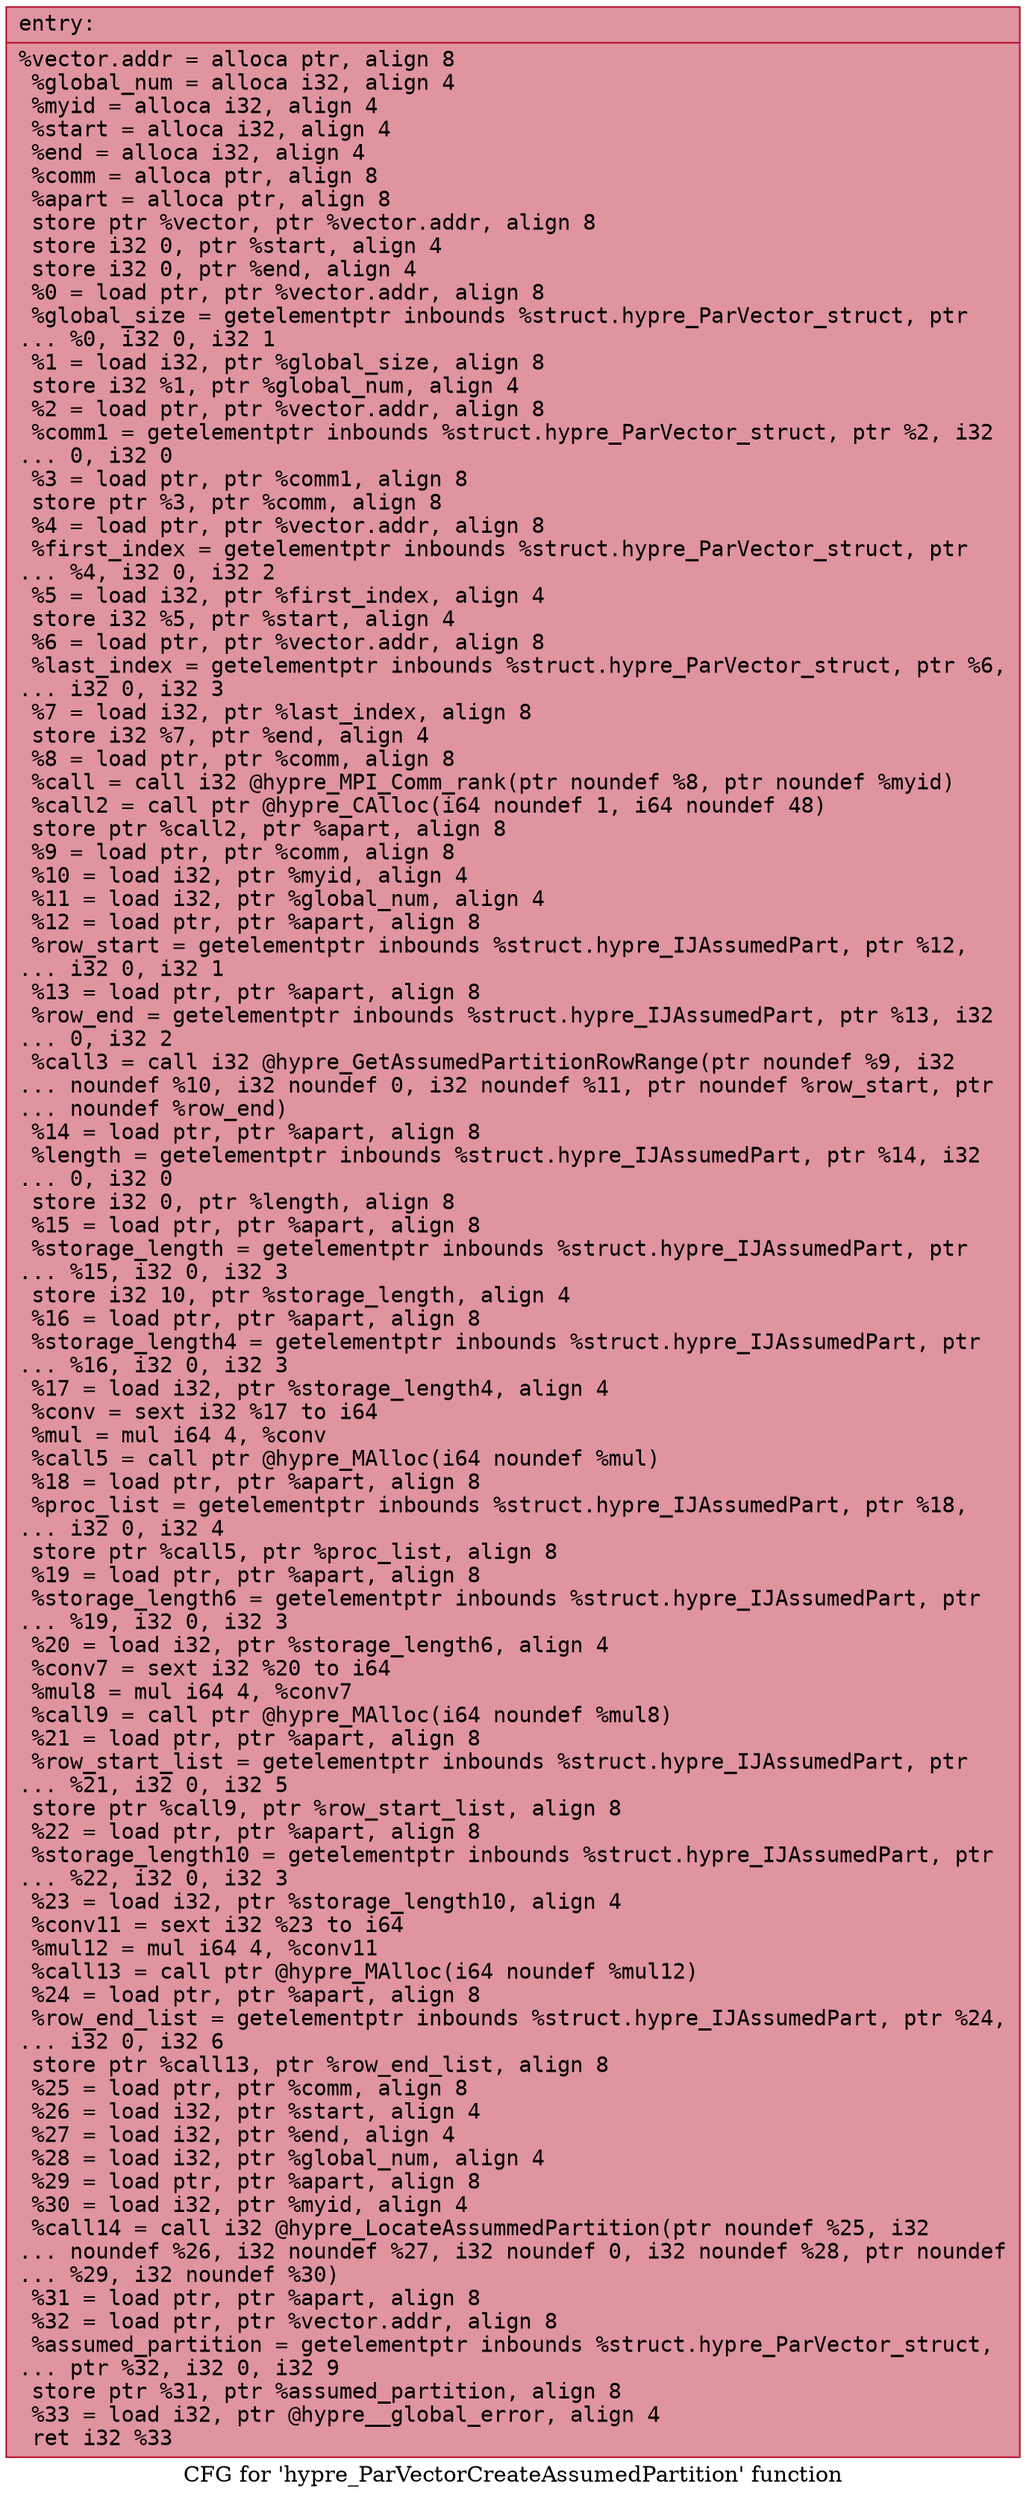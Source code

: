 digraph "CFG for 'hypre_ParVectorCreateAssumedPartition' function" {
	label="CFG for 'hypre_ParVectorCreateAssumedPartition' function";

	Node0x56272f9abf40 [shape=record,color="#b70d28ff", style=filled, fillcolor="#b70d2870" fontname="Courier",label="{entry:\l|  %vector.addr = alloca ptr, align 8\l  %global_num = alloca i32, align 4\l  %myid = alloca i32, align 4\l  %start = alloca i32, align 4\l  %end = alloca i32, align 4\l  %comm = alloca ptr, align 8\l  %apart = alloca ptr, align 8\l  store ptr %vector, ptr %vector.addr, align 8\l  store i32 0, ptr %start, align 4\l  store i32 0, ptr %end, align 4\l  %0 = load ptr, ptr %vector.addr, align 8\l  %global_size = getelementptr inbounds %struct.hypre_ParVector_struct, ptr\l... %0, i32 0, i32 1\l  %1 = load i32, ptr %global_size, align 8\l  store i32 %1, ptr %global_num, align 4\l  %2 = load ptr, ptr %vector.addr, align 8\l  %comm1 = getelementptr inbounds %struct.hypre_ParVector_struct, ptr %2, i32\l... 0, i32 0\l  %3 = load ptr, ptr %comm1, align 8\l  store ptr %3, ptr %comm, align 8\l  %4 = load ptr, ptr %vector.addr, align 8\l  %first_index = getelementptr inbounds %struct.hypre_ParVector_struct, ptr\l... %4, i32 0, i32 2\l  %5 = load i32, ptr %first_index, align 4\l  store i32 %5, ptr %start, align 4\l  %6 = load ptr, ptr %vector.addr, align 8\l  %last_index = getelementptr inbounds %struct.hypre_ParVector_struct, ptr %6,\l... i32 0, i32 3\l  %7 = load i32, ptr %last_index, align 8\l  store i32 %7, ptr %end, align 4\l  %8 = load ptr, ptr %comm, align 8\l  %call = call i32 @hypre_MPI_Comm_rank(ptr noundef %8, ptr noundef %myid)\l  %call2 = call ptr @hypre_CAlloc(i64 noundef 1, i64 noundef 48)\l  store ptr %call2, ptr %apart, align 8\l  %9 = load ptr, ptr %comm, align 8\l  %10 = load i32, ptr %myid, align 4\l  %11 = load i32, ptr %global_num, align 4\l  %12 = load ptr, ptr %apart, align 8\l  %row_start = getelementptr inbounds %struct.hypre_IJAssumedPart, ptr %12,\l... i32 0, i32 1\l  %13 = load ptr, ptr %apart, align 8\l  %row_end = getelementptr inbounds %struct.hypre_IJAssumedPart, ptr %13, i32\l... 0, i32 2\l  %call3 = call i32 @hypre_GetAssumedPartitionRowRange(ptr noundef %9, i32\l... noundef %10, i32 noundef 0, i32 noundef %11, ptr noundef %row_start, ptr\l... noundef %row_end)\l  %14 = load ptr, ptr %apart, align 8\l  %length = getelementptr inbounds %struct.hypre_IJAssumedPart, ptr %14, i32\l... 0, i32 0\l  store i32 0, ptr %length, align 8\l  %15 = load ptr, ptr %apart, align 8\l  %storage_length = getelementptr inbounds %struct.hypre_IJAssumedPart, ptr\l... %15, i32 0, i32 3\l  store i32 10, ptr %storage_length, align 4\l  %16 = load ptr, ptr %apart, align 8\l  %storage_length4 = getelementptr inbounds %struct.hypre_IJAssumedPart, ptr\l... %16, i32 0, i32 3\l  %17 = load i32, ptr %storage_length4, align 4\l  %conv = sext i32 %17 to i64\l  %mul = mul i64 4, %conv\l  %call5 = call ptr @hypre_MAlloc(i64 noundef %mul)\l  %18 = load ptr, ptr %apart, align 8\l  %proc_list = getelementptr inbounds %struct.hypre_IJAssumedPart, ptr %18,\l... i32 0, i32 4\l  store ptr %call5, ptr %proc_list, align 8\l  %19 = load ptr, ptr %apart, align 8\l  %storage_length6 = getelementptr inbounds %struct.hypre_IJAssumedPart, ptr\l... %19, i32 0, i32 3\l  %20 = load i32, ptr %storage_length6, align 4\l  %conv7 = sext i32 %20 to i64\l  %mul8 = mul i64 4, %conv7\l  %call9 = call ptr @hypre_MAlloc(i64 noundef %mul8)\l  %21 = load ptr, ptr %apart, align 8\l  %row_start_list = getelementptr inbounds %struct.hypre_IJAssumedPart, ptr\l... %21, i32 0, i32 5\l  store ptr %call9, ptr %row_start_list, align 8\l  %22 = load ptr, ptr %apart, align 8\l  %storage_length10 = getelementptr inbounds %struct.hypre_IJAssumedPart, ptr\l... %22, i32 0, i32 3\l  %23 = load i32, ptr %storage_length10, align 4\l  %conv11 = sext i32 %23 to i64\l  %mul12 = mul i64 4, %conv11\l  %call13 = call ptr @hypre_MAlloc(i64 noundef %mul12)\l  %24 = load ptr, ptr %apart, align 8\l  %row_end_list = getelementptr inbounds %struct.hypre_IJAssumedPart, ptr %24,\l... i32 0, i32 6\l  store ptr %call13, ptr %row_end_list, align 8\l  %25 = load ptr, ptr %comm, align 8\l  %26 = load i32, ptr %start, align 4\l  %27 = load i32, ptr %end, align 4\l  %28 = load i32, ptr %global_num, align 4\l  %29 = load ptr, ptr %apart, align 8\l  %30 = load i32, ptr %myid, align 4\l  %call14 = call i32 @hypre_LocateAssummedPartition(ptr noundef %25, i32\l... noundef %26, i32 noundef %27, i32 noundef 0, i32 noundef %28, ptr noundef\l... %29, i32 noundef %30)\l  %31 = load ptr, ptr %apart, align 8\l  %32 = load ptr, ptr %vector.addr, align 8\l  %assumed_partition = getelementptr inbounds %struct.hypre_ParVector_struct,\l... ptr %32, i32 0, i32 9\l  store ptr %31, ptr %assumed_partition, align 8\l  %33 = load i32, ptr @hypre__global_error, align 4\l  ret i32 %33\l}"];
}
